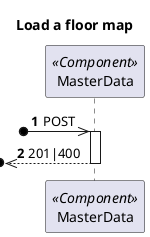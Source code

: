 @startuml
'https://plantuml.com/sequence-diagram

autonumber

skinparam packageStyle rect

title Load a floor map

participant "MasterData" as MD <<Component>>

?o->> MD : POST

activate MD
?o<<-- MD : 201|400
deactivate MD
@enduml
